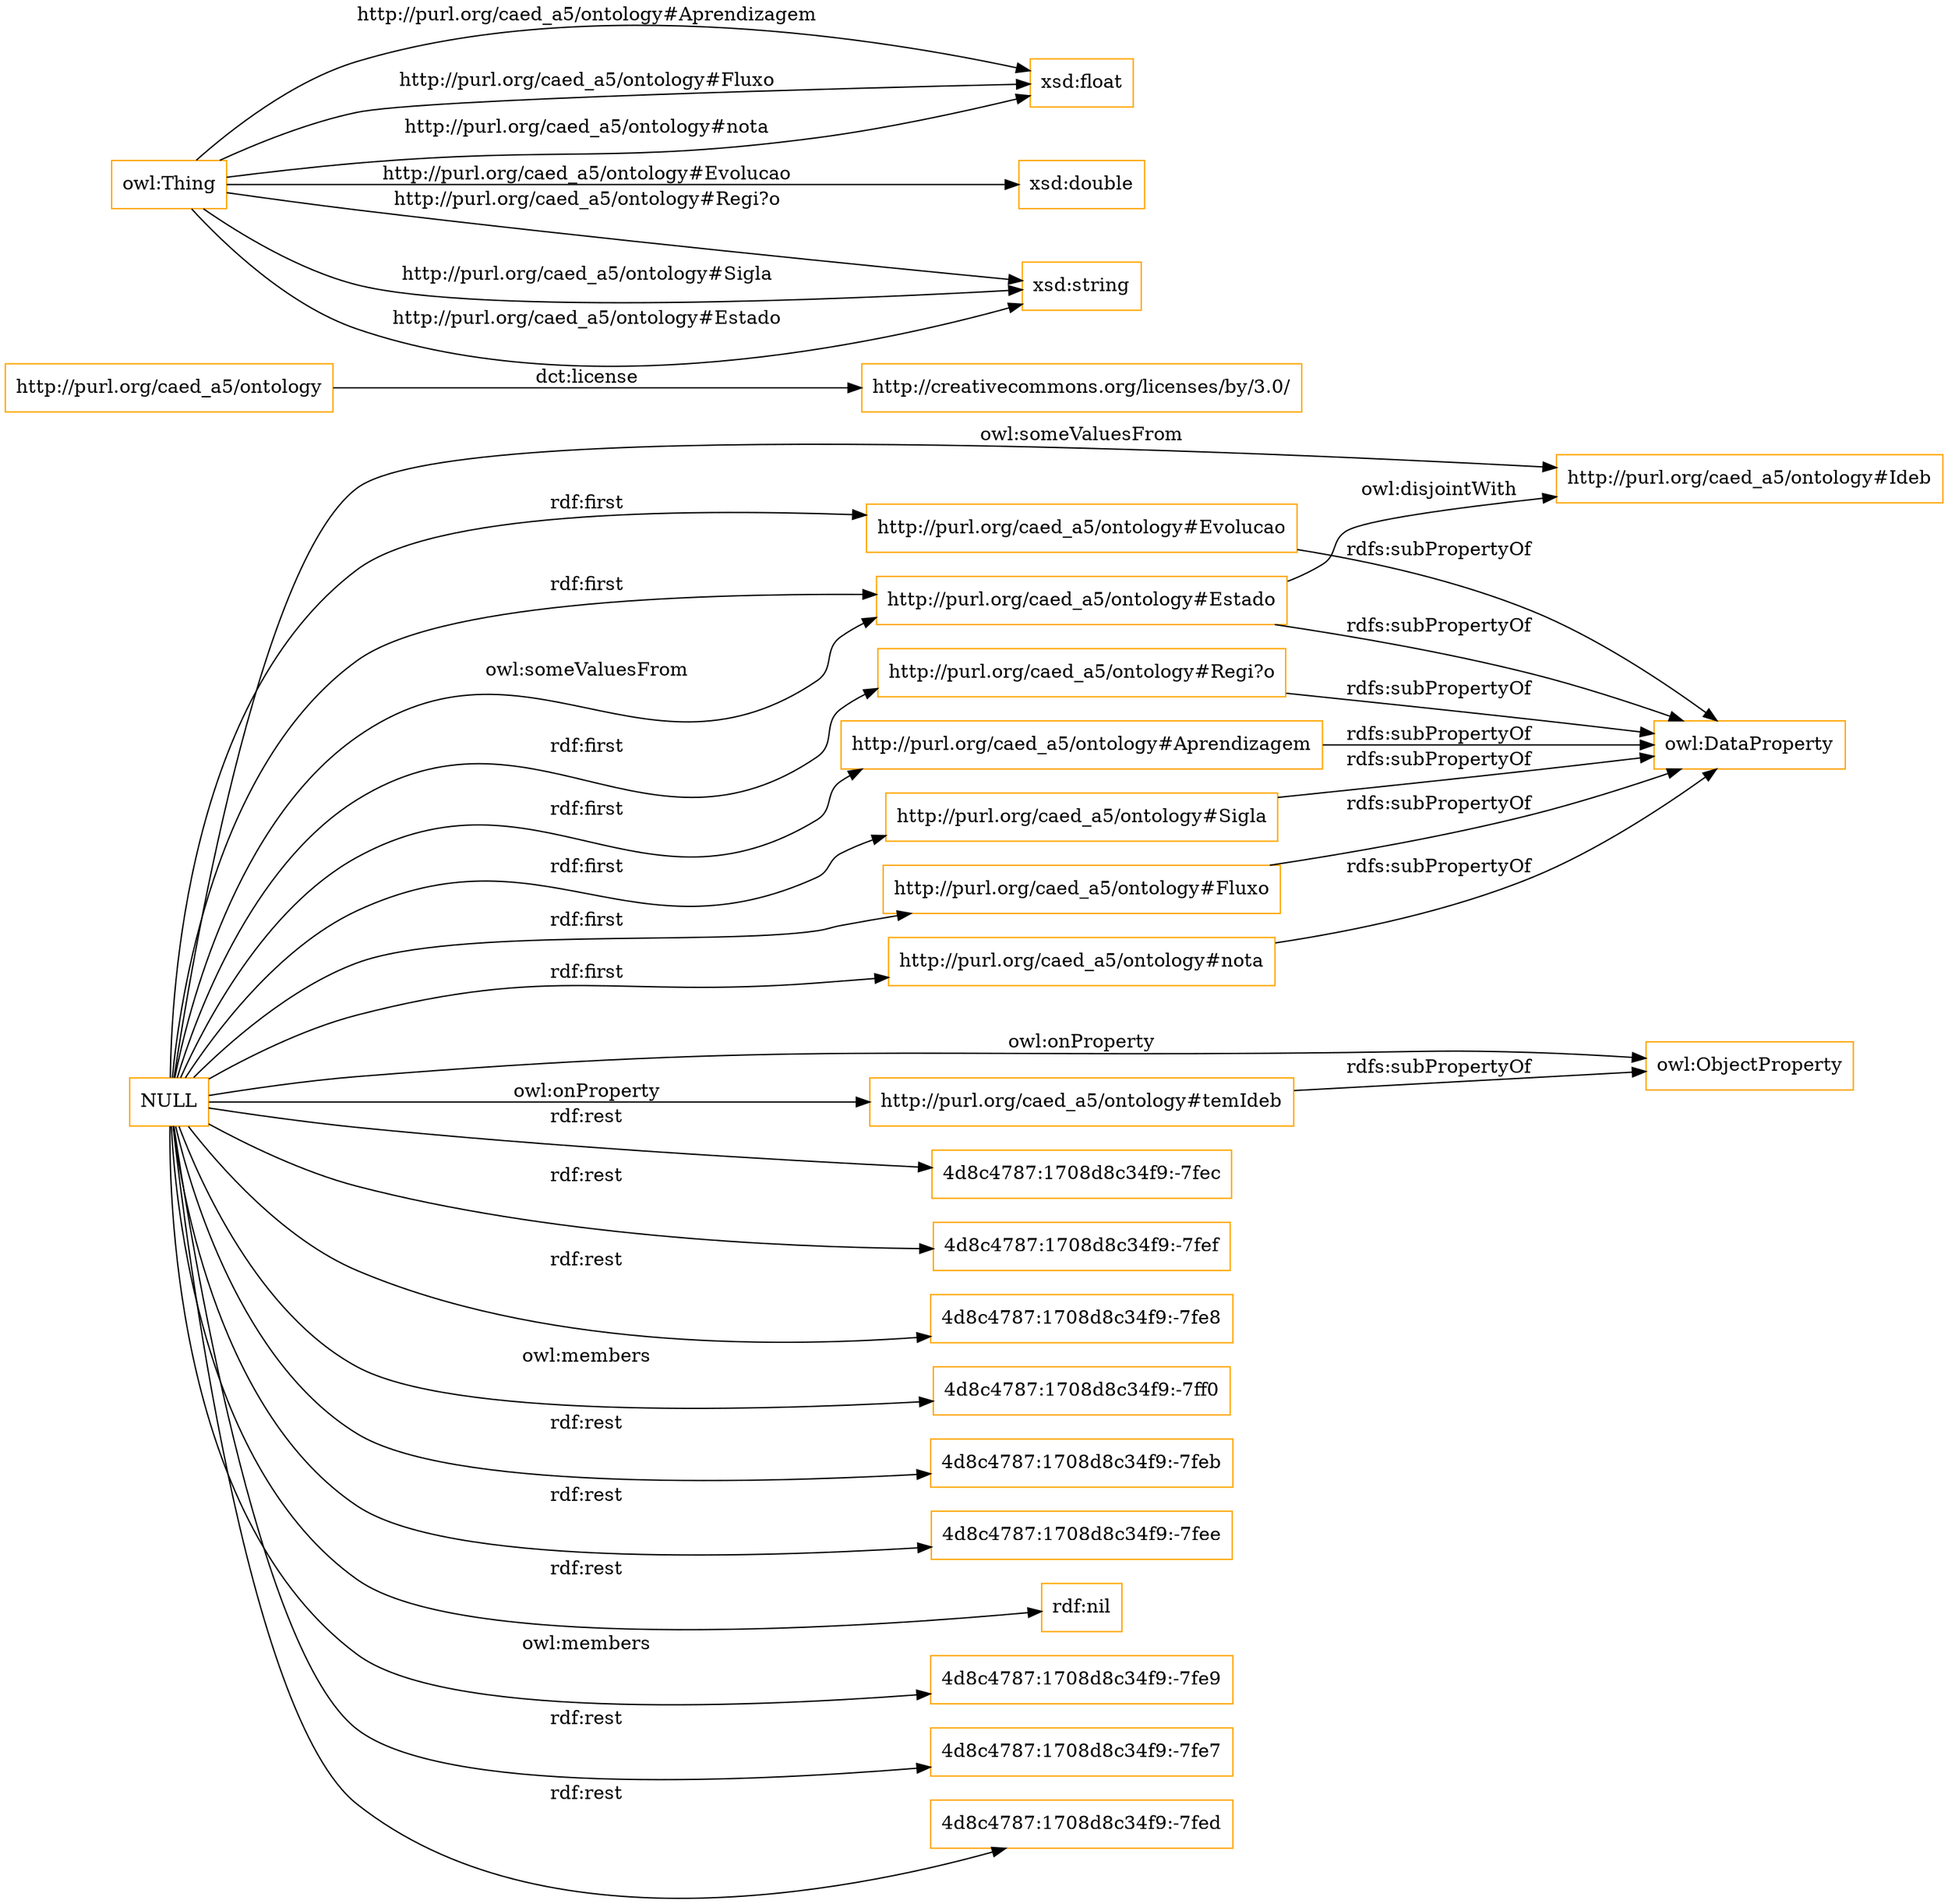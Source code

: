 digraph ar2dtool_diagram { 
rankdir=LR;
size="1501"
node [shape = rectangle, color="orange"]; "http://purl.org/caed_a5/ontology#Ideb" "http://purl.org/caed_a5/ontology#Estado" ; /*classes style*/
	"http://purl.org/caed_a5/ontology#Evolucao" -> "owl:DataProperty" [ label = "rdfs:subPropertyOf" ];
	"http://purl.org/caed_a5/ontology#Aprendizagem" -> "owl:DataProperty" [ label = "rdfs:subPropertyOf" ];
	"http://purl.org/caed_a5/ontology#Regi?o" -> "owl:DataProperty" [ label = "rdfs:subPropertyOf" ];
	"http://purl.org/caed_a5/ontology#temIdeb" -> "owl:ObjectProperty" [ label = "rdfs:subPropertyOf" ];
	"http://purl.org/caed_a5/ontology#Fluxo" -> "owl:DataProperty" [ label = "rdfs:subPropertyOf" ];
	"http://purl.org/caed_a5/ontology#Sigla" -> "owl:DataProperty" [ label = "rdfs:subPropertyOf" ];
	"NULL" -> "http://purl.org/caed_a5/ontology#Evolucao" [ label = "rdf:first" ];
	"NULL" -> "http://purl.org/caed_a5/ontology#nota" [ label = "rdf:first" ];
	"NULL" -> "4d8c4787:1708d8c34f9:-7fec" [ label = "rdf:rest" ];
	"NULL" -> "4d8c4787:1708d8c34f9:-7fef" [ label = "rdf:rest" ];
	"NULL" -> "http://purl.org/caed_a5/ontology#temIdeb" [ label = "owl:onProperty" ];
	"NULL" -> "http://purl.org/caed_a5/ontology#Fluxo" [ label = "rdf:first" ];
	"NULL" -> "4d8c4787:1708d8c34f9:-7fe8" [ label = "rdf:rest" ];
	"NULL" -> "http://purl.org/caed_a5/ontology#Aprendizagem" [ label = "rdf:first" ];
	"NULL" -> "4d8c4787:1708d8c34f9:-7ff0" [ label = "owl:members" ];
	"NULL" -> "4d8c4787:1708d8c34f9:-7feb" [ label = "rdf:rest" ];
	"NULL" -> "4d8c4787:1708d8c34f9:-7fee" [ label = "rdf:rest" ];
	"NULL" -> "http://purl.org/caed_a5/ontology#Estado" [ label = "owl:someValuesFrom" ];
	"NULL" -> "rdf:nil" [ label = "rdf:rest" ];
	"NULL" -> "http://purl.org/caed_a5/ontology#Sigla" [ label = "rdf:first" ];
	"NULL" -> "4d8c4787:1708d8c34f9:-7fe9" [ label = "owl:members" ];
	"NULL" -> "4d8c4787:1708d8c34f9:-7fe7" [ label = "rdf:rest" ];
	"NULL" -> "http://purl.org/caed_a5/ontology#Regi?o" [ label = "rdf:first" ];
	"NULL" -> "4d8c4787:1708d8c34f9:-7fed" [ label = "rdf:rest" ];
	"NULL" -> "owl:ObjectProperty" [ label = "owl:onProperty" ];
	"NULL" -> "http://purl.org/caed_a5/ontology#Ideb" [ label = "owl:someValuesFrom" ];
	"NULL" -> "http://purl.org/caed_a5/ontology#Estado" [ label = "rdf:first" ];
	"http://purl.org/caed_a5/ontology#nota" -> "owl:DataProperty" [ label = "rdfs:subPropertyOf" ];
	"http://purl.org/caed_a5/ontology#Estado" -> "http://purl.org/caed_a5/ontology#Ideb" [ label = "owl:disjointWith" ];
	"http://purl.org/caed_a5/ontology#Estado" -> "owl:DataProperty" [ label = "rdfs:subPropertyOf" ];
	"http://purl.org/caed_a5/ontology" -> "http://creativecommons.org/licenses/by/3.0/" [ label = "dct:license" ];
	"owl:Thing" -> "xsd:float" [ label = "http://purl.org/caed_a5/ontology#Aprendizagem" ];
	"owl:Thing" -> "xsd:double" [ label = "http://purl.org/caed_a5/ontology#Evolucao" ];
	"owl:Thing" -> "xsd:string" [ label = "http://purl.org/caed_a5/ontology#Regi?o" ];
	"owl:Thing" -> "xsd:float" [ label = "http://purl.org/caed_a5/ontology#Fluxo" ];
	"owl:Thing" -> "xsd:string" [ label = "http://purl.org/caed_a5/ontology#Sigla" ];
	"owl:Thing" -> "xsd:string" [ label = "http://purl.org/caed_a5/ontology#Estado" ];
	"owl:Thing" -> "xsd:float" [ label = "http://purl.org/caed_a5/ontology#nota" ];

}

